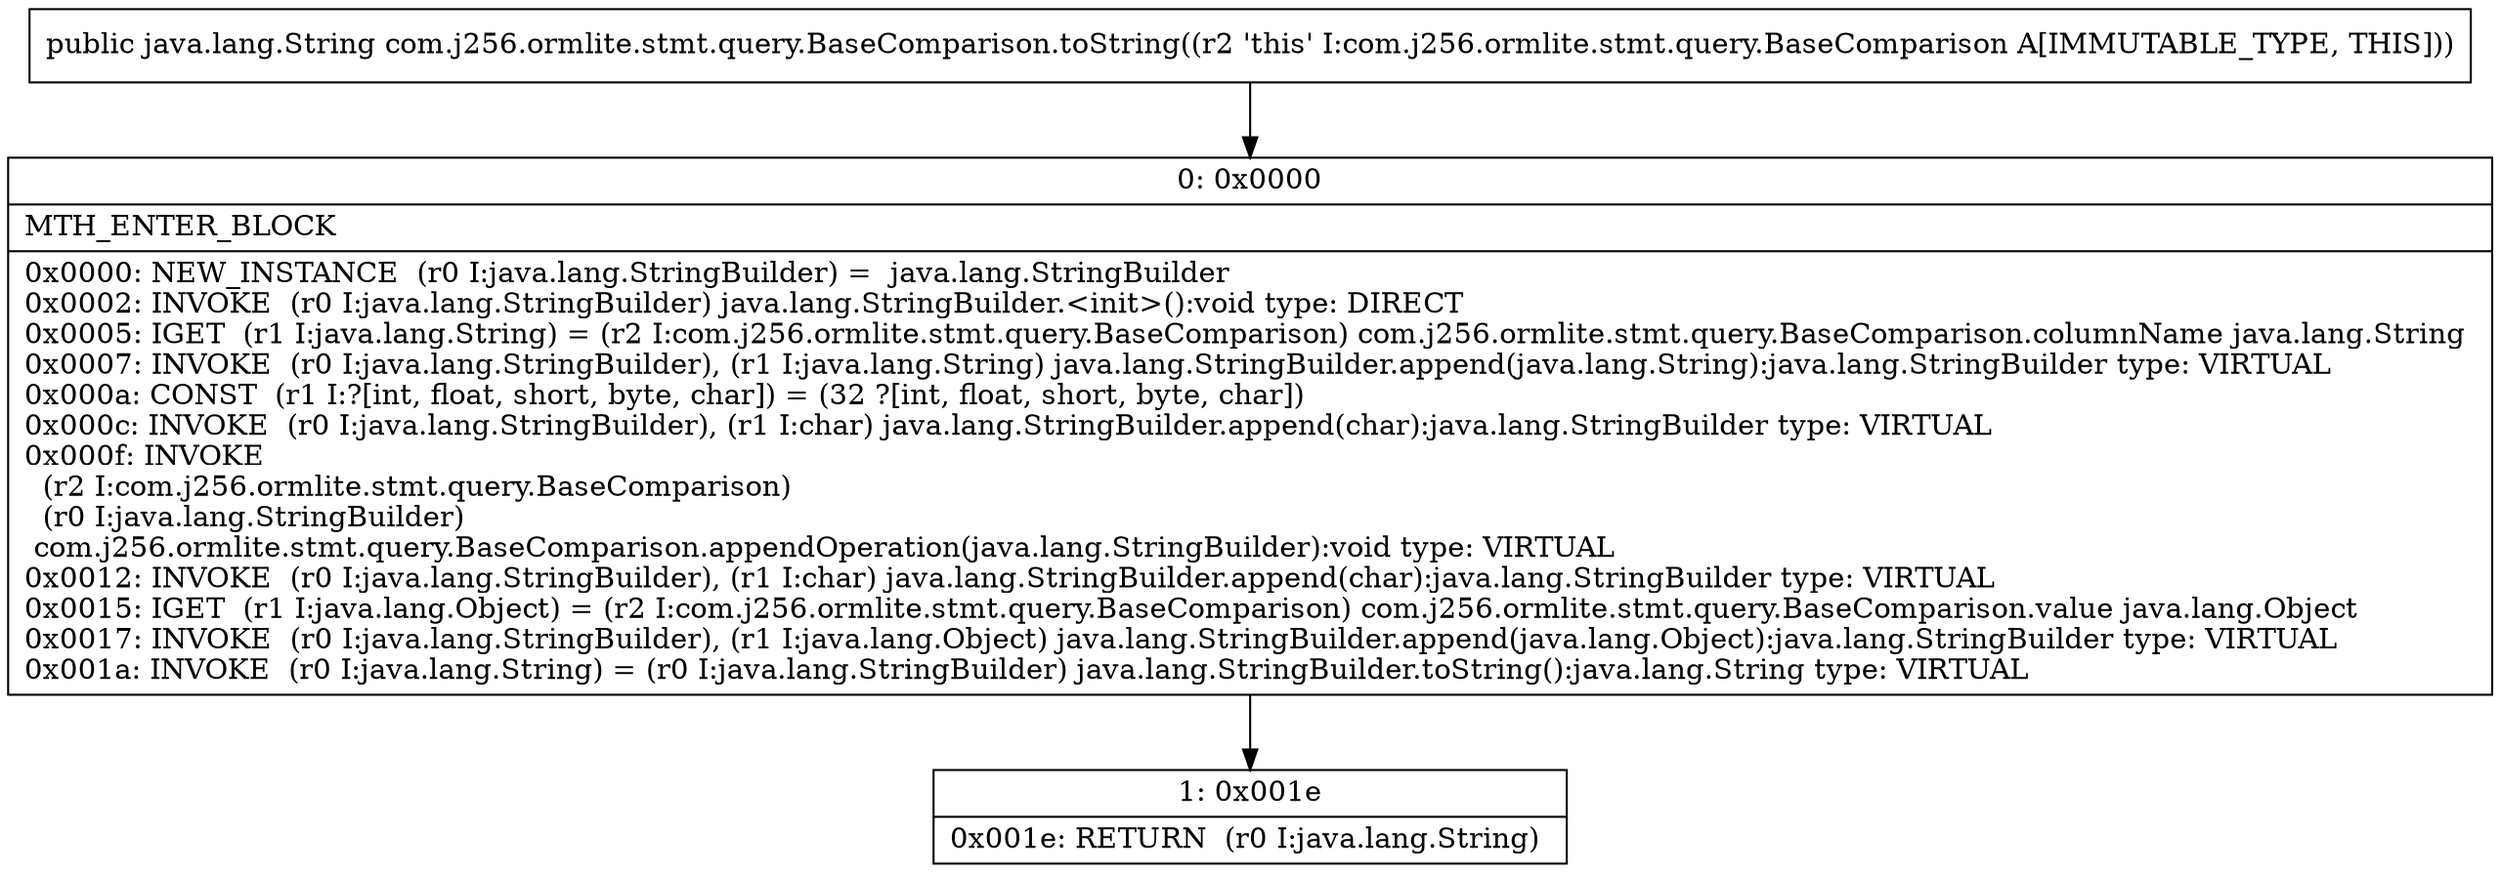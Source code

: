 digraph "CFG forcom.j256.ormlite.stmt.query.BaseComparison.toString()Ljava\/lang\/String;" {
Node_0 [shape=record,label="{0\:\ 0x0000|MTH_ENTER_BLOCK\l|0x0000: NEW_INSTANCE  (r0 I:java.lang.StringBuilder) =  java.lang.StringBuilder \l0x0002: INVOKE  (r0 I:java.lang.StringBuilder) java.lang.StringBuilder.\<init\>():void type: DIRECT \l0x0005: IGET  (r1 I:java.lang.String) = (r2 I:com.j256.ormlite.stmt.query.BaseComparison) com.j256.ormlite.stmt.query.BaseComparison.columnName java.lang.String \l0x0007: INVOKE  (r0 I:java.lang.StringBuilder), (r1 I:java.lang.String) java.lang.StringBuilder.append(java.lang.String):java.lang.StringBuilder type: VIRTUAL \l0x000a: CONST  (r1 I:?[int, float, short, byte, char]) = (32 ?[int, float, short, byte, char]) \l0x000c: INVOKE  (r0 I:java.lang.StringBuilder), (r1 I:char) java.lang.StringBuilder.append(char):java.lang.StringBuilder type: VIRTUAL \l0x000f: INVOKE  \l  (r2 I:com.j256.ormlite.stmt.query.BaseComparison)\l  (r0 I:java.lang.StringBuilder)\l com.j256.ormlite.stmt.query.BaseComparison.appendOperation(java.lang.StringBuilder):void type: VIRTUAL \l0x0012: INVOKE  (r0 I:java.lang.StringBuilder), (r1 I:char) java.lang.StringBuilder.append(char):java.lang.StringBuilder type: VIRTUAL \l0x0015: IGET  (r1 I:java.lang.Object) = (r2 I:com.j256.ormlite.stmt.query.BaseComparison) com.j256.ormlite.stmt.query.BaseComparison.value java.lang.Object \l0x0017: INVOKE  (r0 I:java.lang.StringBuilder), (r1 I:java.lang.Object) java.lang.StringBuilder.append(java.lang.Object):java.lang.StringBuilder type: VIRTUAL \l0x001a: INVOKE  (r0 I:java.lang.String) = (r0 I:java.lang.StringBuilder) java.lang.StringBuilder.toString():java.lang.String type: VIRTUAL \l}"];
Node_1 [shape=record,label="{1\:\ 0x001e|0x001e: RETURN  (r0 I:java.lang.String) \l}"];
MethodNode[shape=record,label="{public java.lang.String com.j256.ormlite.stmt.query.BaseComparison.toString((r2 'this' I:com.j256.ormlite.stmt.query.BaseComparison A[IMMUTABLE_TYPE, THIS])) }"];
MethodNode -> Node_0;
Node_0 -> Node_1;
}

